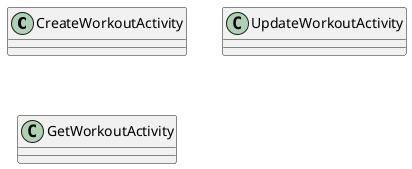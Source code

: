 @startuml
'https://plantuml.com/class-diagram

class CreateWorkoutActivity {
}

class UpdateWorkoutActivity {
}

class GetWorkoutActivity {
}
@enduml